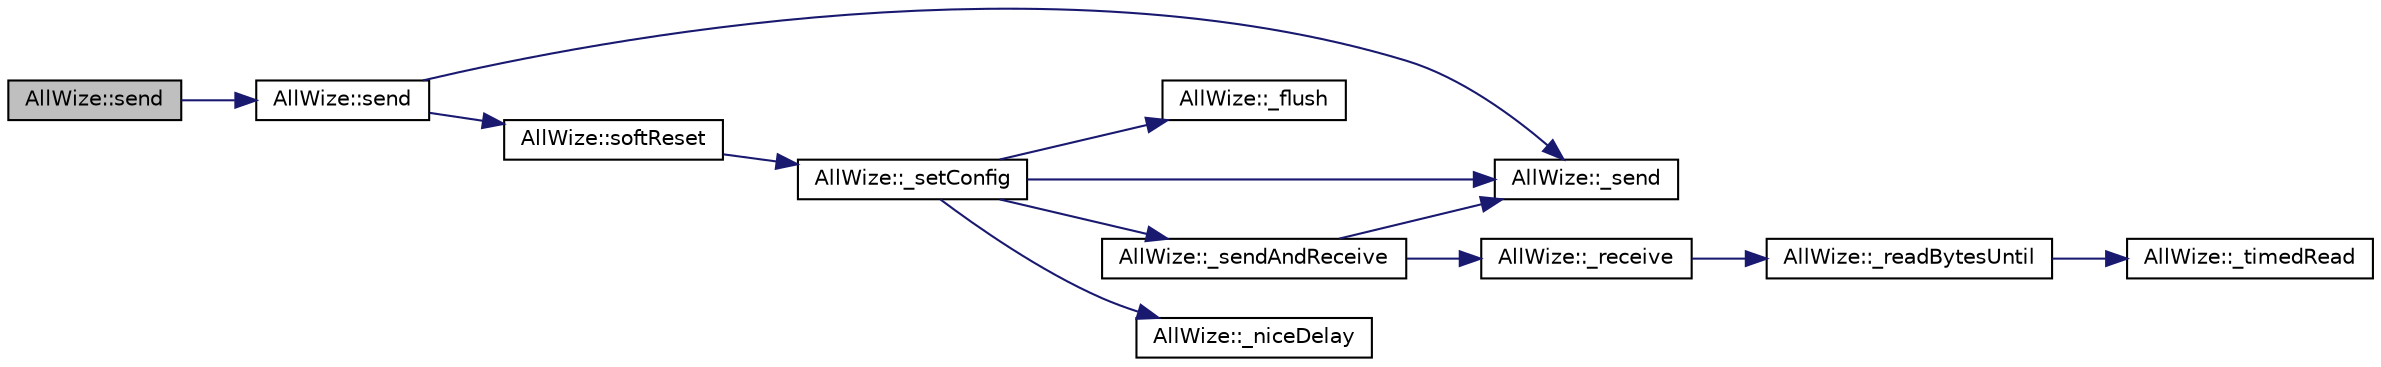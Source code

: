 digraph "AllWize::send"
{
  edge [fontname="Helvetica",fontsize="10",labelfontname="Helvetica",labelfontsize="10"];
  node [fontname="Helvetica",fontsize="10",shape=record];
  rankdir="LR";
  Node1274 [label="AllWize::send",height=0.2,width=0.4,color="black", fillcolor="grey75", style="filled", fontcolor="black"];
  Node1274 -> Node1275 [color="midnightblue",fontsize="10",style="solid",fontname="Helvetica"];
  Node1275 [label="AllWize::send",height=0.2,width=0.4,color="black", fillcolor="white", style="filled",URL="$classAllWize.html#aa2841d5e0db15785559d4bb474b76f1d",tooltip="Sends a byte array. "];
  Node1275 -> Node1276 [color="midnightblue",fontsize="10",style="solid",fontname="Helvetica"];
  Node1276 [label="AllWize::softReset",height=0.2,width=0.4,color="black", fillcolor="white", style="filled",URL="$classAllWize.html#aa22cb94ed64656f3ba3aef64c566e708",tooltip="Cleans the RX/TX line. "];
  Node1276 -> Node1277 [color="midnightblue",fontsize="10",style="solid",fontname="Helvetica"];
  Node1277 [label="AllWize::_setConfig",height=0.2,width=0.4,color="black", fillcolor="white", style="filled",URL="$classAllWize.html#a493af0599b973f713192b175000264e6",tooltip="Sets or unsets config mode. "];
  Node1277 -> Node1278 [color="midnightblue",fontsize="10",style="solid",fontname="Helvetica"];
  Node1278 [label="AllWize::_flush",height=0.2,width=0.4,color="black", fillcolor="white", style="filled",URL="$classAllWize.html#ace21941ce1a1174ef567c1a269ebf551",tooltip="Flushes the serial line to the module. "];
  Node1277 -> Node1279 [color="midnightblue",fontsize="10",style="solid",fontname="Helvetica"];
  Node1279 [label="AllWize::_sendAndReceive",height=0.2,width=0.4,color="black", fillcolor="white", style="filled",URL="$classAllWize.html#af4c575f742b3c2a837058846b83fbfe1",tooltip="Sends a binary buffer and waits for response. Returns the number of bytes received and stored in the ..."];
  Node1279 -> Node1280 [color="midnightblue",fontsize="10",style="solid",fontname="Helvetica"];
  Node1280 [label="AllWize::_send",height=0.2,width=0.4,color="black", fillcolor="white", style="filled",URL="$classAllWize.html#ac194cac5fd63b864ef567fb7a51a2ac9",tooltip="Sends a binary buffer to the module UART. Returns the number of bytes actually sent. "];
  Node1279 -> Node1281 [color="midnightblue",fontsize="10",style="solid",fontname="Helvetica"];
  Node1281 [label="AllWize::_receive",height=0.2,width=0.4,color="black", fillcolor="white", style="filled",URL="$classAllWize.html#a197c8bd0c47789acefd4e360ca697feb",tooltip="Listens to incoming data from the module until timeout or END_OF_RESPONSE. "];
  Node1281 -> Node1282 [color="midnightblue",fontsize="10",style="solid",fontname="Helvetica"];
  Node1282 [label="AllWize::_readBytesUntil",height=0.2,width=0.4,color="black", fillcolor="white", style="filled",URL="$classAllWize.html#a3cdbc480293b0e3c24107c549b485d5c",tooltip="Reads the stream buffer up to a certain char or times out. "];
  Node1282 -> Node1283 [color="midnightblue",fontsize="10",style="solid",fontname="Helvetica"];
  Node1283 [label="AllWize::_timedRead",height=0.2,width=0.4,color="black", fillcolor="white", style="filled",URL="$classAllWize.html#ac33ba05cebc3de22babb477922a07eaf",tooltip="Reads a byte from the stream with a timeout. "];
  Node1277 -> Node1280 [color="midnightblue",fontsize="10",style="solid",fontname="Helvetica"];
  Node1277 -> Node1284 [color="midnightblue",fontsize="10",style="solid",fontname="Helvetica"];
  Node1284 [label="AllWize::_niceDelay",height=0.2,width=0.4,color="black", fillcolor="white", style="filled",URL="$classAllWize.html#afeed45d2a47e184092d6dcd64c22fb72",tooltip="Does a non-blocking delay. "];
  Node1275 -> Node1280 [color="midnightblue",fontsize="10",style="solid",fontname="Helvetica"];
}
